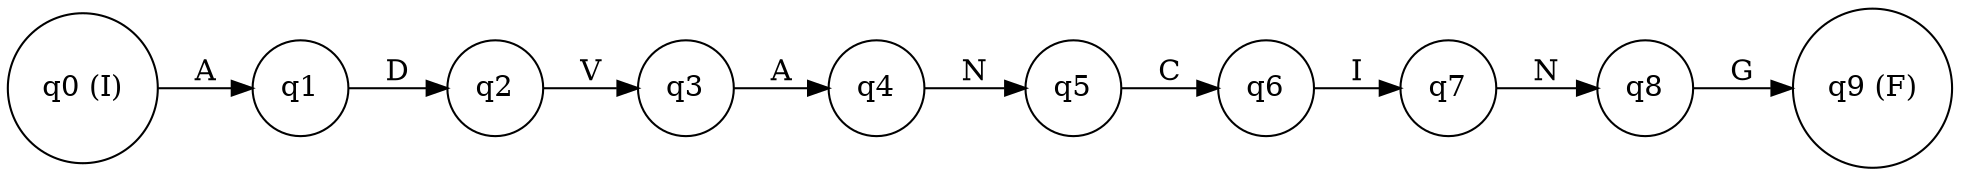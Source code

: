 digraph finite_state_machine {
rankdir=LR;
node [shape = circle];
q0 [label="q0 (I)"];
q1 [label="q1"];
q2 [label="q2"];
q3 [label="q3"];
q4 [label="q4"];
q5 [label="q5"];
q6 [label="q6"];
q7 [label="q7"];
q8 [label="q8"];
q9 [label="q9 (F)"];
q0 -> q1 [label="A"];
q1 -> q2 [label="D"];
q2 -> q3 [label="V"];
q3 -> q4 [label="A"];
q4 -> q5 [label="N"];
q5 -> q6 [label="C"];
q6 -> q7 [label="I"];
q7 -> q8 [label="N"];
q8 -> q9 [label="G"];
}